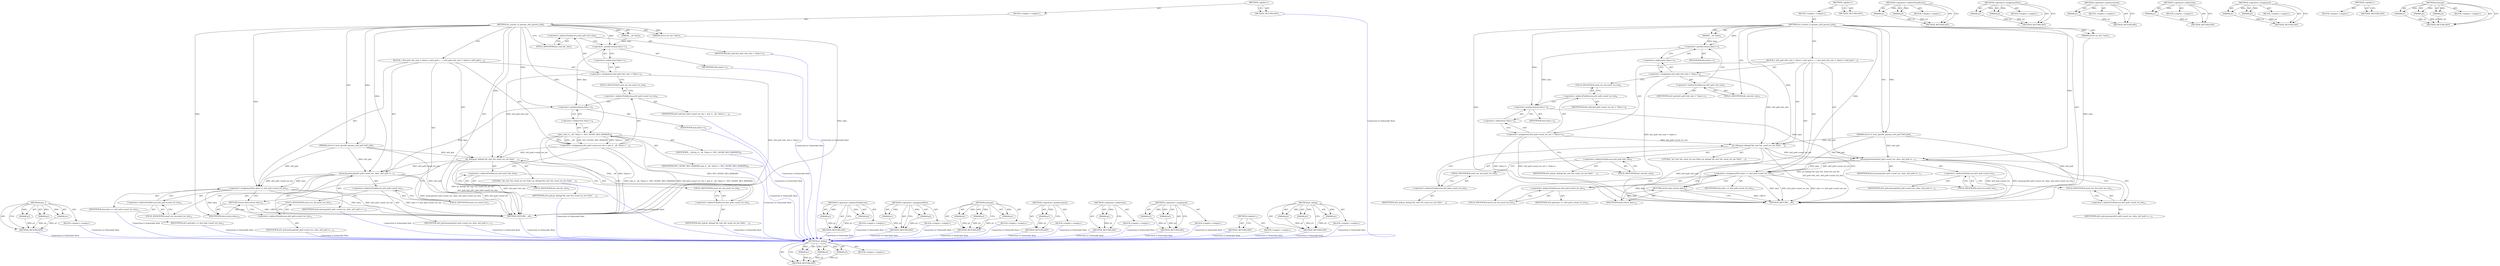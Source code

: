 digraph "pr_debug" {
vulnerable_93 [label=<(METHOD,pr_debug)>];
vulnerable_94 [label=<(PARAM,p1)>];
vulnerable_95 [label=<(PARAM,p2)>];
vulnerable_96 [label=<(PARAM,p3)>];
vulnerable_97 [label=<(BLOCK,&lt;empty&gt;,&lt;empty&gt;)>];
vulnerable_98 [label=<(METHOD_RETURN,ANY)>];
vulnerable_6 [label=<(METHOD,&lt;global&gt;)<SUB>1</SUB>>];
vulnerable_7 [label=<(BLOCK,&lt;empty&gt;,&lt;empty&gt;)<SUB>1</SUB>>];
vulnerable_8 [label=<(METHOD,nci_extract_rf_params_nfcf_passive_poll)<SUB>1</SUB>>];
vulnerable_9 [label=<(PARAM,struct nci_dev *ndev)<SUB>1</SUB>>];
vulnerable_10 [label=<(PARAM,struct rf_tech_specific_params_nfcf_poll *nfcf_poll)<SUB>2</SUB>>];
vulnerable_11 [label=<(PARAM,__u8 *data)<SUB>3</SUB>>];
vulnerable_12 [label=<(BLOCK,{
 	nfcf_poll-&gt;bit_rate = *data++;
	nfcf_poll-&gt;...,{
 	nfcf_poll-&gt;bit_rate = *data++;
	nfcf_poll-&gt;...)<SUB>4</SUB>>];
vulnerable_13 [label=<(&lt;operator&gt;.assignment,nfcf_poll-&gt;bit_rate = *data++)<SUB>5</SUB>>];
vulnerable_14 [label=<(&lt;operator&gt;.indirectFieldAccess,nfcf_poll-&gt;bit_rate)<SUB>5</SUB>>];
vulnerable_15 [label=<(IDENTIFIER,nfcf_poll,nfcf_poll-&gt;bit_rate = *data++)<SUB>5</SUB>>];
vulnerable_16 [label=<(FIELD_IDENTIFIER,bit_rate,bit_rate)<SUB>5</SUB>>];
vulnerable_17 [label=<(&lt;operator&gt;.indirection,*data++)<SUB>5</SUB>>];
vulnerable_18 [label=<(&lt;operator&gt;.postIncrement,data++)<SUB>5</SUB>>];
vulnerable_19 [label=<(IDENTIFIER,data,data++)<SUB>5</SUB>>];
vulnerable_20 [label=<(&lt;operator&gt;.assignment,nfcf_poll-&gt;sensf_res_len = *data++)<SUB>6</SUB>>];
vulnerable_21 [label=<(&lt;operator&gt;.indirectFieldAccess,nfcf_poll-&gt;sensf_res_len)<SUB>6</SUB>>];
vulnerable_22 [label=<(IDENTIFIER,nfcf_poll,nfcf_poll-&gt;sensf_res_len = *data++)<SUB>6</SUB>>];
vulnerable_23 [label=<(FIELD_IDENTIFIER,sensf_res_len,sensf_res_len)<SUB>6</SUB>>];
vulnerable_24 [label=<(&lt;operator&gt;.indirection,*data++)<SUB>6</SUB>>];
vulnerable_25 [label=<(&lt;operator&gt;.postIncrement,data++)<SUB>6</SUB>>];
vulnerable_26 [label=<(IDENTIFIER,data,data++)<SUB>6</SUB>>];
vulnerable_27 [label=<(pr_debug,pr_debug(&quot;bit_rate %d, sensf_res_len %d\n&quot;,
 		...)<SUB>8</SUB>>];
vulnerable_28 [label=<(LITERAL,&quot;bit_rate %d, sensf_res_len %d\n&quot;,pr_debug(&quot;bit_rate %d, sensf_res_len %d\n&quot;,
 		...)<SUB>8</SUB>>];
vulnerable_29 [label=<(&lt;operator&gt;.indirectFieldAccess,nfcf_poll-&gt;bit_rate)<SUB>9</SUB>>];
vulnerable_30 [label=<(IDENTIFIER,nfcf_poll,pr_debug(&quot;bit_rate %d, sensf_res_len %d\n&quot;,
 		...)<SUB>9</SUB>>];
vulnerable_31 [label=<(FIELD_IDENTIFIER,bit_rate,bit_rate)<SUB>9</SUB>>];
vulnerable_32 [label=<(&lt;operator&gt;.indirectFieldAccess,nfcf_poll-&gt;sensf_res_len)<SUB>9</SUB>>];
vulnerable_33 [label=<(IDENTIFIER,nfcf_poll,pr_debug(&quot;bit_rate %d, sensf_res_len %d\n&quot;,
 		...)<SUB>9</SUB>>];
vulnerable_34 [label=<(FIELD_IDENTIFIER,sensf_res_len,sensf_res_len)<SUB>9</SUB>>];
vulnerable_35 [label=<(memcpy,memcpy(nfcf_poll-&gt;sensf_res, data, nfcf_poll-&gt;s...)<SUB>11</SUB>>];
vulnerable_36 [label=<(&lt;operator&gt;.indirectFieldAccess,nfcf_poll-&gt;sensf_res)<SUB>11</SUB>>];
vulnerable_37 [label=<(IDENTIFIER,nfcf_poll,memcpy(nfcf_poll-&gt;sensf_res, data, nfcf_poll-&gt;s...)<SUB>11</SUB>>];
vulnerable_38 [label=<(FIELD_IDENTIFIER,sensf_res,sensf_res)<SUB>11</SUB>>];
vulnerable_39 [label=<(IDENTIFIER,data,memcpy(nfcf_poll-&gt;sensf_res, data, nfcf_poll-&gt;s...)<SUB>11</SUB>>];
vulnerable_40 [label=<(&lt;operator&gt;.indirectFieldAccess,nfcf_poll-&gt;sensf_res_len)<SUB>11</SUB>>];
vulnerable_41 [label=<(IDENTIFIER,nfcf_poll,memcpy(nfcf_poll-&gt;sensf_res, data, nfcf_poll-&gt;s...)<SUB>11</SUB>>];
vulnerable_42 [label=<(FIELD_IDENTIFIER,sensf_res_len,sensf_res_len)<SUB>11</SUB>>];
vulnerable_43 [label=<(&lt;operator&gt;.assignmentPlus,data += nfcf_poll-&gt;sensf_res_len)<SUB>12</SUB>>];
vulnerable_44 [label=<(IDENTIFIER,data,data += nfcf_poll-&gt;sensf_res_len)<SUB>12</SUB>>];
vulnerable_45 [label=<(&lt;operator&gt;.indirectFieldAccess,nfcf_poll-&gt;sensf_res_len)<SUB>12</SUB>>];
vulnerable_46 [label=<(IDENTIFIER,nfcf_poll,data += nfcf_poll-&gt;sensf_res_len)<SUB>12</SUB>>];
vulnerable_47 [label=<(FIELD_IDENTIFIER,sensf_res_len,sensf_res_len)<SUB>12</SUB>>];
vulnerable_48 [label=<(RETURN,return data;,return data;)<SUB>14</SUB>>];
vulnerable_49 [label=<(IDENTIFIER,data,return data;)<SUB>14</SUB>>];
vulnerable_50 [label=<(METHOD_RETURN,__u8)<SUB>1</SUB>>];
vulnerable_52 [label=<(METHOD_RETURN,ANY)<SUB>1</SUB>>];
vulnerable_80 [label=<(METHOD,&lt;operator&gt;.indirectFieldAccess)>];
vulnerable_81 [label=<(PARAM,p1)>];
vulnerable_82 [label=<(PARAM,p2)>];
vulnerable_83 [label=<(BLOCK,&lt;empty&gt;,&lt;empty&gt;)>];
vulnerable_84 [label=<(METHOD_RETURN,ANY)>];
vulnerable_105 [label=<(METHOD,&lt;operator&gt;.assignmentPlus)>];
vulnerable_106 [label=<(PARAM,p1)>];
vulnerable_107 [label=<(PARAM,p2)>];
vulnerable_108 [label=<(BLOCK,&lt;empty&gt;,&lt;empty&gt;)>];
vulnerable_109 [label=<(METHOD_RETURN,ANY)>];
vulnerable_89 [label=<(METHOD,&lt;operator&gt;.postIncrement)>];
vulnerable_90 [label=<(PARAM,p1)>];
vulnerable_91 [label=<(BLOCK,&lt;empty&gt;,&lt;empty&gt;)>];
vulnerable_92 [label=<(METHOD_RETURN,ANY)>];
vulnerable_85 [label=<(METHOD,&lt;operator&gt;.indirection)>];
vulnerable_86 [label=<(PARAM,p1)>];
vulnerable_87 [label=<(BLOCK,&lt;empty&gt;,&lt;empty&gt;)>];
vulnerable_88 [label=<(METHOD_RETURN,ANY)>];
vulnerable_75 [label=<(METHOD,&lt;operator&gt;.assignment)>];
vulnerable_76 [label=<(PARAM,p1)>];
vulnerable_77 [label=<(PARAM,p2)>];
vulnerable_78 [label=<(BLOCK,&lt;empty&gt;,&lt;empty&gt;)>];
vulnerable_79 [label=<(METHOD_RETURN,ANY)>];
vulnerable_69 [label=<(METHOD,&lt;global&gt;)<SUB>1</SUB>>];
vulnerable_70 [label=<(BLOCK,&lt;empty&gt;,&lt;empty&gt;)>];
vulnerable_71 [label=<(METHOD_RETURN,ANY)>];
vulnerable_99 [label=<(METHOD,memcpy)>];
vulnerable_100 [label=<(PARAM,p1)>];
vulnerable_101 [label=<(PARAM,p2)>];
vulnerable_102 [label=<(PARAM,p3)>];
vulnerable_103 [label=<(BLOCK,&lt;empty&gt;,&lt;empty&gt;)>];
vulnerable_104 [label=<(METHOD_RETURN,ANY)>];
fixed_96 [label=<(METHOD,min_t)>];
fixed_97 [label=<(PARAM,p1)>];
fixed_98 [label=<(PARAM,p2)>];
fixed_99 [label=<(PARAM,p3)>];
fixed_100 [label=<(BLOCK,&lt;empty&gt;,&lt;empty&gt;)>];
fixed_101 [label=<(METHOD_RETURN,ANY)>];
fixed_6 [label=<(METHOD,&lt;global&gt;)<SUB>1</SUB>>];
fixed_7 [label=<(BLOCK,&lt;empty&gt;,&lt;empty&gt;)<SUB>1</SUB>>];
fixed_8 [label=<(METHOD,nci_extract_rf_params_nfcf_passive_poll)<SUB>1</SUB>>];
fixed_9 [label=<(PARAM,struct nci_dev *ndev)<SUB>1</SUB>>];
fixed_10 [label=<(PARAM,struct rf_tech_specific_params_nfcf_poll *nfcf_poll)<SUB>2</SUB>>];
fixed_11 [label=<(PARAM,__u8 *data)<SUB>3</SUB>>];
fixed_12 [label=<(BLOCK,{
 	nfcf_poll-&gt;bit_rate = *data++;
	nfcf_poll-&gt;...,{
 	nfcf_poll-&gt;bit_rate = *data++;
	nfcf_poll-&gt;...)<SUB>4</SUB>>];
fixed_13 [label=<(&lt;operator&gt;.assignment,nfcf_poll-&gt;bit_rate = *data++)<SUB>5</SUB>>];
fixed_14 [label=<(&lt;operator&gt;.indirectFieldAccess,nfcf_poll-&gt;bit_rate)<SUB>5</SUB>>];
fixed_15 [label=<(IDENTIFIER,nfcf_poll,nfcf_poll-&gt;bit_rate = *data++)<SUB>5</SUB>>];
fixed_16 [label=<(FIELD_IDENTIFIER,bit_rate,bit_rate)<SUB>5</SUB>>];
fixed_17 [label=<(&lt;operator&gt;.indirection,*data++)<SUB>5</SUB>>];
fixed_18 [label=<(&lt;operator&gt;.postIncrement,data++)<SUB>5</SUB>>];
fixed_19 [label=<(IDENTIFIER,data,data++)<SUB>5</SUB>>];
fixed_20 [label=<(&lt;operator&gt;.assignment,nfcf_poll-&gt;sensf_res_len = min_t(__u8, *data++,...)<SUB>6</SUB>>];
fixed_21 [label=<(&lt;operator&gt;.indirectFieldAccess,nfcf_poll-&gt;sensf_res_len)<SUB>6</SUB>>];
fixed_22 [label=<(IDENTIFIER,nfcf_poll,nfcf_poll-&gt;sensf_res_len = min_t(__u8, *data++,...)<SUB>6</SUB>>];
fixed_23 [label=<(FIELD_IDENTIFIER,sensf_res_len,sensf_res_len)<SUB>6</SUB>>];
fixed_24 [label=<(min_t,min_t(__u8, *data++, NFC_SENSF_RES_MAXSIZE))<SUB>6</SUB>>];
fixed_25 [label=<(IDENTIFIER,__u8,min_t(__u8, *data++, NFC_SENSF_RES_MAXSIZE))<SUB>6</SUB>>];
fixed_26 [label=<(&lt;operator&gt;.indirection,*data++)<SUB>6</SUB>>];
fixed_27 [label=<(&lt;operator&gt;.postIncrement,data++)<SUB>6</SUB>>];
fixed_28 [label=<(IDENTIFIER,data,data++)<SUB>6</SUB>>];
fixed_29 [label=<(IDENTIFIER,NFC_SENSF_RES_MAXSIZE,min_t(__u8, *data++, NFC_SENSF_RES_MAXSIZE))<SUB>6</SUB>>];
fixed_30 [label=<(pr_debug,pr_debug(&quot;bit_rate %d, sensf_res_len %d\n&quot;,
 		...)<SUB>8</SUB>>];
fixed_31 [label=<(LITERAL,&quot;bit_rate %d, sensf_res_len %d\n&quot;,pr_debug(&quot;bit_rate %d, sensf_res_len %d\n&quot;,
 		...)<SUB>8</SUB>>];
fixed_32 [label=<(&lt;operator&gt;.indirectFieldAccess,nfcf_poll-&gt;bit_rate)<SUB>9</SUB>>];
fixed_33 [label=<(IDENTIFIER,nfcf_poll,pr_debug(&quot;bit_rate %d, sensf_res_len %d\n&quot;,
 		...)<SUB>9</SUB>>];
fixed_34 [label=<(FIELD_IDENTIFIER,bit_rate,bit_rate)<SUB>9</SUB>>];
fixed_35 [label=<(&lt;operator&gt;.indirectFieldAccess,nfcf_poll-&gt;sensf_res_len)<SUB>9</SUB>>];
fixed_36 [label=<(IDENTIFIER,nfcf_poll,pr_debug(&quot;bit_rate %d, sensf_res_len %d\n&quot;,
 		...)<SUB>9</SUB>>];
fixed_37 [label=<(FIELD_IDENTIFIER,sensf_res_len,sensf_res_len)<SUB>9</SUB>>];
fixed_38 [label=<(memcpy,memcpy(nfcf_poll-&gt;sensf_res, data, nfcf_poll-&gt;s...)<SUB>11</SUB>>];
fixed_39 [label=<(&lt;operator&gt;.indirectFieldAccess,nfcf_poll-&gt;sensf_res)<SUB>11</SUB>>];
fixed_40 [label=<(IDENTIFIER,nfcf_poll,memcpy(nfcf_poll-&gt;sensf_res, data, nfcf_poll-&gt;s...)<SUB>11</SUB>>];
fixed_41 [label=<(FIELD_IDENTIFIER,sensf_res,sensf_res)<SUB>11</SUB>>];
fixed_42 [label=<(IDENTIFIER,data,memcpy(nfcf_poll-&gt;sensf_res, data, nfcf_poll-&gt;s...)<SUB>11</SUB>>];
fixed_43 [label=<(&lt;operator&gt;.indirectFieldAccess,nfcf_poll-&gt;sensf_res_len)<SUB>11</SUB>>];
fixed_44 [label=<(IDENTIFIER,nfcf_poll,memcpy(nfcf_poll-&gt;sensf_res, data, nfcf_poll-&gt;s...)<SUB>11</SUB>>];
fixed_45 [label=<(FIELD_IDENTIFIER,sensf_res_len,sensf_res_len)<SUB>11</SUB>>];
fixed_46 [label=<(&lt;operator&gt;.assignmentPlus,data += nfcf_poll-&gt;sensf_res_len)<SUB>12</SUB>>];
fixed_47 [label=<(IDENTIFIER,data,data += nfcf_poll-&gt;sensf_res_len)<SUB>12</SUB>>];
fixed_48 [label=<(&lt;operator&gt;.indirectFieldAccess,nfcf_poll-&gt;sensf_res_len)<SUB>12</SUB>>];
fixed_49 [label=<(IDENTIFIER,nfcf_poll,data += nfcf_poll-&gt;sensf_res_len)<SUB>12</SUB>>];
fixed_50 [label=<(FIELD_IDENTIFIER,sensf_res_len,sensf_res_len)<SUB>12</SUB>>];
fixed_51 [label=<(RETURN,return data;,return data;)<SUB>14</SUB>>];
fixed_52 [label=<(IDENTIFIER,data,return data;)<SUB>14</SUB>>];
fixed_53 [label=<(METHOD_RETURN,__u8)<SUB>1</SUB>>];
fixed_55 [label=<(METHOD_RETURN,ANY)<SUB>1</SUB>>];
fixed_83 [label=<(METHOD,&lt;operator&gt;.indirectFieldAccess)>];
fixed_84 [label=<(PARAM,p1)>];
fixed_85 [label=<(PARAM,p2)>];
fixed_86 [label=<(BLOCK,&lt;empty&gt;,&lt;empty&gt;)>];
fixed_87 [label=<(METHOD_RETURN,ANY)>];
fixed_114 [label=<(METHOD,&lt;operator&gt;.assignmentPlus)>];
fixed_115 [label=<(PARAM,p1)>];
fixed_116 [label=<(PARAM,p2)>];
fixed_117 [label=<(BLOCK,&lt;empty&gt;,&lt;empty&gt;)>];
fixed_118 [label=<(METHOD_RETURN,ANY)>];
fixed_108 [label=<(METHOD,memcpy)>];
fixed_109 [label=<(PARAM,p1)>];
fixed_110 [label=<(PARAM,p2)>];
fixed_111 [label=<(PARAM,p3)>];
fixed_112 [label=<(BLOCK,&lt;empty&gt;,&lt;empty&gt;)>];
fixed_113 [label=<(METHOD_RETURN,ANY)>];
fixed_92 [label=<(METHOD,&lt;operator&gt;.postIncrement)>];
fixed_93 [label=<(PARAM,p1)>];
fixed_94 [label=<(BLOCK,&lt;empty&gt;,&lt;empty&gt;)>];
fixed_95 [label=<(METHOD_RETURN,ANY)>];
fixed_88 [label=<(METHOD,&lt;operator&gt;.indirection)>];
fixed_89 [label=<(PARAM,p1)>];
fixed_90 [label=<(BLOCK,&lt;empty&gt;,&lt;empty&gt;)>];
fixed_91 [label=<(METHOD_RETURN,ANY)>];
fixed_78 [label=<(METHOD,&lt;operator&gt;.assignment)>];
fixed_79 [label=<(PARAM,p1)>];
fixed_80 [label=<(PARAM,p2)>];
fixed_81 [label=<(BLOCK,&lt;empty&gt;,&lt;empty&gt;)>];
fixed_82 [label=<(METHOD_RETURN,ANY)>];
fixed_72 [label=<(METHOD,&lt;global&gt;)<SUB>1</SUB>>];
fixed_73 [label=<(BLOCK,&lt;empty&gt;,&lt;empty&gt;)>];
fixed_74 [label=<(METHOD_RETURN,ANY)>];
fixed_102 [label=<(METHOD,pr_debug)>];
fixed_103 [label=<(PARAM,p1)>];
fixed_104 [label=<(PARAM,p2)>];
fixed_105 [label=<(PARAM,p3)>];
fixed_106 [label=<(BLOCK,&lt;empty&gt;,&lt;empty&gt;)>];
fixed_107 [label=<(METHOD_RETURN,ANY)>];
vulnerable_93 -> vulnerable_94  [key=0, label="AST: "];
vulnerable_93 -> vulnerable_94  [key=1, label="DDG: "];
vulnerable_93 -> vulnerable_97  [key=0, label="AST: "];
vulnerable_93 -> vulnerable_95  [key=0, label="AST: "];
vulnerable_93 -> vulnerable_95  [key=1, label="DDG: "];
vulnerable_93 -> vulnerable_98  [key=0, label="AST: "];
vulnerable_93 -> vulnerable_98  [key=1, label="CFG: "];
vulnerable_93 -> vulnerable_96  [key=0, label="AST: "];
vulnerable_93 -> vulnerable_96  [key=1, label="DDG: "];
vulnerable_94 -> vulnerable_98  [key=0, label="DDG: p1"];
vulnerable_95 -> vulnerable_98  [key=0, label="DDG: p2"];
vulnerable_96 -> vulnerable_98  [key=0, label="DDG: p3"];
vulnerable_6 -> vulnerable_7  [key=0, label="AST: "];
vulnerable_6 -> vulnerable_52  [key=0, label="AST: "];
vulnerable_6 -> vulnerable_52  [key=1, label="CFG: "];
vulnerable_7 -> vulnerable_8  [key=0, label="AST: "];
vulnerable_8 -> vulnerable_9  [key=0, label="AST: "];
vulnerable_8 -> vulnerable_9  [key=1, label="DDG: "];
vulnerable_8 -> vulnerable_10  [key=0, label="AST: "];
vulnerable_8 -> vulnerable_10  [key=1, label="DDG: "];
vulnerable_8 -> vulnerable_11  [key=0, label="AST: "];
vulnerable_8 -> vulnerable_11  [key=1, label="DDG: "];
vulnerable_8 -> vulnerable_12  [key=0, label="AST: "];
vulnerable_8 -> vulnerable_50  [key=0, label="AST: "];
vulnerable_8 -> vulnerable_16  [key=0, label="CFG: "];
vulnerable_8 -> vulnerable_27  [key=0, label="DDG: "];
vulnerable_8 -> vulnerable_35  [key=0, label="DDG: "];
vulnerable_8 -> vulnerable_43  [key=0, label="DDG: "];
vulnerable_8 -> vulnerable_49  [key=0, label="DDG: "];
vulnerable_8 -> vulnerable_18  [key=0, label="DDG: "];
vulnerable_8 -> vulnerable_25  [key=0, label="DDG: "];
vulnerable_9 -> vulnerable_50  [key=0, label="DDG: ndev"];
vulnerable_10 -> vulnerable_50  [key=0, label="DDG: nfcf_poll"];
vulnerable_10 -> vulnerable_43  [key=0, label="DDG: nfcf_poll"];
vulnerable_10 -> vulnerable_27  [key=0, label="DDG: nfcf_poll"];
vulnerable_10 -> vulnerable_35  [key=0, label="DDG: nfcf_poll"];
vulnerable_11 -> vulnerable_18  [key=0, label="DDG: data"];
vulnerable_12 -> vulnerable_13  [key=0, label="AST: "];
vulnerable_12 -> vulnerable_20  [key=0, label="AST: "];
vulnerable_12 -> vulnerable_27  [key=0, label="AST: "];
vulnerable_12 -> vulnerable_35  [key=0, label="AST: "];
vulnerable_12 -> vulnerable_43  [key=0, label="AST: "];
vulnerable_12 -> vulnerable_48  [key=0, label="AST: "];
vulnerable_13 -> vulnerable_14  [key=0, label="AST: "];
vulnerable_13 -> vulnerable_17  [key=0, label="AST: "];
vulnerable_13 -> vulnerable_23  [key=0, label="CFG: "];
vulnerable_13 -> vulnerable_50  [key=0, label="DDG: nfcf_poll-&gt;bit_rate = *data++"];
vulnerable_13 -> vulnerable_27  [key=0, label="DDG: nfcf_poll-&gt;bit_rate"];
vulnerable_14 -> vulnerable_15  [key=0, label="AST: "];
vulnerable_14 -> vulnerable_16  [key=0, label="AST: "];
vulnerable_14 -> vulnerable_18  [key=0, label="CFG: "];
vulnerable_16 -> vulnerable_14  [key=0, label="CFG: "];
vulnerable_17 -> vulnerable_18  [key=0, label="AST: "];
vulnerable_17 -> vulnerable_13  [key=0, label="CFG: "];
vulnerable_18 -> vulnerable_19  [key=0, label="AST: "];
vulnerable_18 -> vulnerable_17  [key=0, label="CFG: "];
vulnerable_18 -> vulnerable_25  [key=0, label="DDG: data"];
vulnerable_20 -> vulnerable_21  [key=0, label="AST: "];
vulnerable_20 -> vulnerable_24  [key=0, label="AST: "];
vulnerable_20 -> vulnerable_31  [key=0, label="CFG: "];
vulnerable_20 -> vulnerable_50  [key=0, label="DDG: *data++"];
vulnerable_20 -> vulnerable_50  [key=1, label="DDG: nfcf_poll-&gt;sensf_res_len = *data++"];
vulnerable_20 -> vulnerable_27  [key=0, label="DDG: nfcf_poll-&gt;sensf_res_len"];
vulnerable_21 -> vulnerable_22  [key=0, label="AST: "];
vulnerable_21 -> vulnerable_23  [key=0, label="AST: "];
vulnerable_21 -> vulnerable_25  [key=0, label="CFG: "];
vulnerable_23 -> vulnerable_21  [key=0, label="CFG: "];
vulnerable_24 -> vulnerable_25  [key=0, label="AST: "];
vulnerable_24 -> vulnerable_20  [key=0, label="CFG: "];
vulnerable_25 -> vulnerable_26  [key=0, label="AST: "];
vulnerable_25 -> vulnerable_24  [key=0, label="CFG: "];
vulnerable_25 -> vulnerable_35  [key=0, label="DDG: data"];
vulnerable_27 -> vulnerable_28  [key=0, label="AST: "];
vulnerable_27 -> vulnerable_29  [key=0, label="AST: "];
vulnerable_27 -> vulnerable_32  [key=0, label="AST: "];
vulnerable_27 -> vulnerable_38  [key=0, label="CFG: "];
vulnerable_27 -> vulnerable_50  [key=0, label="DDG: nfcf_poll-&gt;bit_rate"];
vulnerable_27 -> vulnerable_50  [key=1, label="DDG: pr_debug(&quot;bit_rate %d, sensf_res_len %d\n&quot;,
 		 nfcf_poll-&gt;bit_rate, nfcf_poll-&gt;sensf_res_len)"];
vulnerable_27 -> vulnerable_35  [key=0, label="DDG: nfcf_poll-&gt;sensf_res_len"];
vulnerable_29 -> vulnerable_30  [key=0, label="AST: "];
vulnerable_29 -> vulnerable_31  [key=0, label="AST: "];
vulnerable_29 -> vulnerable_34  [key=0, label="CFG: "];
vulnerable_31 -> vulnerable_29  [key=0, label="CFG: "];
vulnerable_32 -> vulnerable_33  [key=0, label="AST: "];
vulnerable_32 -> vulnerable_34  [key=0, label="AST: "];
vulnerable_32 -> vulnerable_27  [key=0, label="CFG: "];
vulnerable_34 -> vulnerable_32  [key=0, label="CFG: "];
vulnerable_35 -> vulnerable_36  [key=0, label="AST: "];
vulnerable_35 -> vulnerable_39  [key=0, label="AST: "];
vulnerable_35 -> vulnerable_40  [key=0, label="AST: "];
vulnerable_35 -> vulnerable_47  [key=0, label="CFG: "];
vulnerable_35 -> vulnerable_50  [key=0, label="DDG: nfcf_poll-&gt;sensf_res"];
vulnerable_35 -> vulnerable_50  [key=1, label="DDG: memcpy(nfcf_poll-&gt;sensf_res, data, nfcf_poll-&gt;sensf_res_len)"];
vulnerable_35 -> vulnerable_43  [key=0, label="DDG: nfcf_poll-&gt;sensf_res_len"];
vulnerable_35 -> vulnerable_43  [key=1, label="DDG: data"];
vulnerable_36 -> vulnerable_37  [key=0, label="AST: "];
vulnerable_36 -> vulnerable_38  [key=0, label="AST: "];
vulnerable_36 -> vulnerable_42  [key=0, label="CFG: "];
vulnerable_38 -> vulnerable_36  [key=0, label="CFG: "];
vulnerable_40 -> vulnerable_41  [key=0, label="AST: "];
vulnerable_40 -> vulnerable_42  [key=0, label="AST: "];
vulnerable_40 -> vulnerable_35  [key=0, label="CFG: "];
vulnerable_42 -> vulnerable_40  [key=0, label="CFG: "];
vulnerable_43 -> vulnerable_44  [key=0, label="AST: "];
vulnerable_43 -> vulnerable_45  [key=0, label="AST: "];
vulnerable_43 -> vulnerable_48  [key=0, label="CFG: "];
vulnerable_43 -> vulnerable_50  [key=0, label="DDG: data"];
vulnerable_43 -> vulnerable_50  [key=1, label="DDG: nfcf_poll-&gt;sensf_res_len"];
vulnerable_43 -> vulnerable_50  [key=2, label="DDG: data += nfcf_poll-&gt;sensf_res_len"];
vulnerable_43 -> vulnerable_49  [key=0, label="DDG: data"];
vulnerable_45 -> vulnerable_46  [key=0, label="AST: "];
vulnerable_45 -> vulnerable_47  [key=0, label="AST: "];
vulnerable_45 -> vulnerable_43  [key=0, label="CFG: "];
vulnerable_47 -> vulnerable_45  [key=0, label="CFG: "];
vulnerable_48 -> vulnerable_49  [key=0, label="AST: "];
vulnerable_48 -> vulnerable_50  [key=0, label="CFG: "];
vulnerable_48 -> vulnerable_50  [key=1, label="DDG: &lt;RET&gt;"];
vulnerable_49 -> vulnerable_48  [key=0, label="DDG: data"];
vulnerable_80 -> vulnerable_81  [key=0, label="AST: "];
vulnerable_80 -> vulnerable_81  [key=1, label="DDG: "];
vulnerable_80 -> vulnerable_83  [key=0, label="AST: "];
vulnerable_80 -> vulnerable_82  [key=0, label="AST: "];
vulnerable_80 -> vulnerable_82  [key=1, label="DDG: "];
vulnerable_80 -> vulnerable_84  [key=0, label="AST: "];
vulnerable_80 -> vulnerable_84  [key=1, label="CFG: "];
vulnerable_81 -> vulnerable_84  [key=0, label="DDG: p1"];
vulnerable_82 -> vulnerable_84  [key=0, label="DDG: p2"];
vulnerable_105 -> vulnerable_106  [key=0, label="AST: "];
vulnerable_105 -> vulnerable_106  [key=1, label="DDG: "];
vulnerable_105 -> vulnerable_108  [key=0, label="AST: "];
vulnerable_105 -> vulnerable_107  [key=0, label="AST: "];
vulnerable_105 -> vulnerable_107  [key=1, label="DDG: "];
vulnerable_105 -> vulnerable_109  [key=0, label="AST: "];
vulnerable_105 -> vulnerable_109  [key=1, label="CFG: "];
vulnerable_106 -> vulnerable_109  [key=0, label="DDG: p1"];
vulnerable_107 -> vulnerable_109  [key=0, label="DDG: p2"];
vulnerable_89 -> vulnerable_90  [key=0, label="AST: "];
vulnerable_89 -> vulnerable_90  [key=1, label="DDG: "];
vulnerable_89 -> vulnerable_91  [key=0, label="AST: "];
vulnerable_89 -> vulnerable_92  [key=0, label="AST: "];
vulnerable_89 -> vulnerable_92  [key=1, label="CFG: "];
vulnerable_90 -> vulnerable_92  [key=0, label="DDG: p1"];
vulnerable_85 -> vulnerable_86  [key=0, label="AST: "];
vulnerable_85 -> vulnerable_86  [key=1, label="DDG: "];
vulnerable_85 -> vulnerable_87  [key=0, label="AST: "];
vulnerable_85 -> vulnerable_88  [key=0, label="AST: "];
vulnerable_85 -> vulnerable_88  [key=1, label="CFG: "];
vulnerable_86 -> vulnerable_88  [key=0, label="DDG: p1"];
vulnerable_75 -> vulnerable_76  [key=0, label="AST: "];
vulnerable_75 -> vulnerable_76  [key=1, label="DDG: "];
vulnerable_75 -> vulnerable_78  [key=0, label="AST: "];
vulnerable_75 -> vulnerable_77  [key=0, label="AST: "];
vulnerable_75 -> vulnerable_77  [key=1, label="DDG: "];
vulnerable_75 -> vulnerable_79  [key=0, label="AST: "];
vulnerable_75 -> vulnerable_79  [key=1, label="CFG: "];
vulnerable_76 -> vulnerable_79  [key=0, label="DDG: p1"];
vulnerable_77 -> vulnerable_79  [key=0, label="DDG: p2"];
vulnerable_69 -> vulnerable_70  [key=0, label="AST: "];
vulnerable_69 -> vulnerable_71  [key=0, label="AST: "];
vulnerable_69 -> vulnerable_71  [key=1, label="CFG: "];
vulnerable_99 -> vulnerable_100  [key=0, label="AST: "];
vulnerable_99 -> vulnerable_100  [key=1, label="DDG: "];
vulnerable_99 -> vulnerable_103  [key=0, label="AST: "];
vulnerable_99 -> vulnerable_101  [key=0, label="AST: "];
vulnerable_99 -> vulnerable_101  [key=1, label="DDG: "];
vulnerable_99 -> vulnerable_104  [key=0, label="AST: "];
vulnerable_99 -> vulnerable_104  [key=1, label="CFG: "];
vulnerable_99 -> vulnerable_102  [key=0, label="AST: "];
vulnerable_99 -> vulnerable_102  [key=1, label="DDG: "];
vulnerable_100 -> vulnerable_104  [key=0, label="DDG: p1"];
vulnerable_101 -> vulnerable_104  [key=0, label="DDG: p2"];
vulnerable_102 -> vulnerable_104  [key=0, label="DDG: p3"];
fixed_96 -> fixed_97  [key=0, label="AST: "];
fixed_96 -> fixed_97  [key=1, label="DDG: "];
fixed_96 -> fixed_100  [key=0, label="AST: "];
fixed_96 -> fixed_98  [key=0, label="AST: "];
fixed_96 -> fixed_98  [key=1, label="DDG: "];
fixed_96 -> fixed_101  [key=0, label="AST: "];
fixed_96 -> fixed_101  [key=1, label="CFG: "];
fixed_96 -> fixed_99  [key=0, label="AST: "];
fixed_96 -> fixed_99  [key=1, label="DDG: "];
fixed_97 -> fixed_101  [key=0, label="DDG: p1"];
fixed_98 -> fixed_101  [key=0, label="DDG: p2"];
fixed_99 -> fixed_101  [key=0, label="DDG: p3"];
fixed_100 -> vulnerable_93  [color=blue, key=0, label="Connection to Vulnerable Root", penwidth="2.0", style=dashed];
fixed_101 -> vulnerable_93  [color=blue, key=0, label="Connection to Vulnerable Root", penwidth="2.0", style=dashed];
fixed_6 -> fixed_7  [key=0, label="AST: "];
fixed_6 -> fixed_55  [key=0, label="AST: "];
fixed_6 -> fixed_55  [key=1, label="CFG: "];
fixed_7 -> fixed_8  [key=0, label="AST: "];
fixed_8 -> fixed_9  [key=0, label="AST: "];
fixed_8 -> fixed_9  [key=1, label="DDG: "];
fixed_8 -> fixed_10  [key=0, label="AST: "];
fixed_8 -> fixed_10  [key=1, label="DDG: "];
fixed_8 -> fixed_11  [key=0, label="AST: "];
fixed_8 -> fixed_11  [key=1, label="DDG: "];
fixed_8 -> fixed_12  [key=0, label="AST: "];
fixed_8 -> fixed_53  [key=0, label="AST: "];
fixed_8 -> fixed_16  [key=0, label="CFG: "];
fixed_8 -> fixed_30  [key=0, label="DDG: "];
fixed_8 -> fixed_38  [key=0, label="DDG: "];
fixed_8 -> fixed_46  [key=0, label="DDG: "];
fixed_8 -> fixed_52  [key=0, label="DDG: "];
fixed_8 -> fixed_24  [key=0, label="DDG: "];
fixed_8 -> fixed_18  [key=0, label="DDG: "];
fixed_8 -> fixed_27  [key=0, label="DDG: "];
fixed_9 -> fixed_53  [key=0, label="DDG: ndev"];
fixed_10 -> fixed_53  [key=0, label="DDG: nfcf_poll"];
fixed_10 -> fixed_46  [key=0, label="DDG: nfcf_poll"];
fixed_10 -> fixed_30  [key=0, label="DDG: nfcf_poll"];
fixed_10 -> fixed_38  [key=0, label="DDG: nfcf_poll"];
fixed_11 -> fixed_18  [key=0, label="DDG: data"];
fixed_12 -> fixed_13  [key=0, label="AST: "];
fixed_12 -> fixed_20  [key=0, label="AST: "];
fixed_12 -> fixed_30  [key=0, label="AST: "];
fixed_12 -> fixed_38  [key=0, label="AST: "];
fixed_12 -> fixed_46  [key=0, label="AST: "];
fixed_12 -> fixed_51  [key=0, label="AST: "];
fixed_13 -> fixed_14  [key=0, label="AST: "];
fixed_13 -> fixed_17  [key=0, label="AST: "];
fixed_13 -> fixed_23  [key=0, label="CFG: "];
fixed_13 -> fixed_53  [key=0, label="DDG: nfcf_poll-&gt;bit_rate = *data++"];
fixed_13 -> fixed_30  [key=0, label="DDG: nfcf_poll-&gt;bit_rate"];
fixed_14 -> fixed_15  [key=0, label="AST: "];
fixed_14 -> fixed_16  [key=0, label="AST: "];
fixed_14 -> fixed_18  [key=0, label="CFG: "];
fixed_15 -> vulnerable_93  [color=blue, key=0, label="Connection to Vulnerable Root", penwidth="2.0", style=dashed];
fixed_16 -> fixed_14  [key=0, label="CFG: "];
fixed_17 -> fixed_18  [key=0, label="AST: "];
fixed_17 -> fixed_13  [key=0, label="CFG: "];
fixed_18 -> fixed_19  [key=0, label="AST: "];
fixed_18 -> fixed_17  [key=0, label="CFG: "];
fixed_18 -> fixed_27  [key=0, label="DDG: data"];
fixed_19 -> vulnerable_93  [color=blue, key=0, label="Connection to Vulnerable Root", penwidth="2.0", style=dashed];
fixed_20 -> fixed_21  [key=0, label="AST: "];
fixed_20 -> fixed_24  [key=0, label="AST: "];
fixed_20 -> fixed_34  [key=0, label="CFG: "];
fixed_20 -> fixed_53  [key=0, label="DDG: min_t(__u8, *data++, NFC_SENSF_RES_MAXSIZE)"];
fixed_20 -> fixed_53  [key=1, label="DDG: nfcf_poll-&gt;sensf_res_len = min_t(__u8, *data++, NFC_SENSF_RES_MAXSIZE)"];
fixed_20 -> fixed_30  [key=0, label="DDG: nfcf_poll-&gt;sensf_res_len"];
fixed_21 -> fixed_22  [key=0, label="AST: "];
fixed_21 -> fixed_23  [key=0, label="AST: "];
fixed_21 -> fixed_27  [key=0, label="CFG: "];
fixed_22 -> vulnerable_93  [color=blue, key=0, label="Connection to Vulnerable Root", penwidth="2.0", style=dashed];
fixed_23 -> fixed_21  [key=0, label="CFG: "];
fixed_24 -> fixed_25  [key=0, label="AST: "];
fixed_24 -> fixed_26  [key=0, label="AST: "];
fixed_24 -> fixed_29  [key=0, label="AST: "];
fixed_24 -> fixed_20  [key=0, label="CFG: "];
fixed_24 -> fixed_20  [key=1, label="DDG: __u8"];
fixed_24 -> fixed_20  [key=2, label="DDG: *data++"];
fixed_24 -> fixed_20  [key=3, label="DDG: NFC_SENSF_RES_MAXSIZE"];
fixed_24 -> fixed_53  [key=0, label="DDG: __u8"];
fixed_24 -> fixed_53  [key=1, label="DDG: *data++"];
fixed_24 -> fixed_53  [key=2, label="DDG: NFC_SENSF_RES_MAXSIZE"];
fixed_25 -> vulnerable_93  [color=blue, key=0, label="Connection to Vulnerable Root", penwidth="2.0", style=dashed];
fixed_26 -> fixed_27  [key=0, label="AST: "];
fixed_26 -> fixed_24  [key=0, label="CFG: "];
fixed_27 -> fixed_28  [key=0, label="AST: "];
fixed_27 -> fixed_26  [key=0, label="CFG: "];
fixed_27 -> fixed_38  [key=0, label="DDG: data"];
fixed_28 -> vulnerable_93  [color=blue, key=0, label="Connection to Vulnerable Root", penwidth="2.0", style=dashed];
fixed_29 -> vulnerable_93  [color=blue, key=0, label="Connection to Vulnerable Root", penwidth="2.0", style=dashed];
fixed_30 -> fixed_31  [key=0, label="AST: "];
fixed_30 -> fixed_32  [key=0, label="AST: "];
fixed_30 -> fixed_35  [key=0, label="AST: "];
fixed_30 -> fixed_41  [key=0, label="CFG: "];
fixed_30 -> fixed_53  [key=0, label="DDG: nfcf_poll-&gt;bit_rate"];
fixed_30 -> fixed_53  [key=1, label="DDG: pr_debug(&quot;bit_rate %d, sensf_res_len %d\n&quot;,
 		 nfcf_poll-&gt;bit_rate, nfcf_poll-&gt;sensf_res_len)"];
fixed_30 -> fixed_38  [key=0, label="DDG: nfcf_poll-&gt;sensf_res_len"];
fixed_31 -> vulnerable_93  [color=blue, key=0, label="Connection to Vulnerable Root", penwidth="2.0", style=dashed];
fixed_32 -> fixed_33  [key=0, label="AST: "];
fixed_32 -> fixed_34  [key=0, label="AST: "];
fixed_32 -> fixed_37  [key=0, label="CFG: "];
fixed_33 -> vulnerable_93  [color=blue, key=0, label="Connection to Vulnerable Root", penwidth="2.0", style=dashed];
fixed_34 -> fixed_32  [key=0, label="CFG: "];
fixed_35 -> fixed_36  [key=0, label="AST: "];
fixed_35 -> fixed_37  [key=0, label="AST: "];
fixed_35 -> fixed_30  [key=0, label="CFG: "];
fixed_36 -> vulnerable_93  [color=blue, key=0, label="Connection to Vulnerable Root", penwidth="2.0", style=dashed];
fixed_37 -> fixed_35  [key=0, label="CFG: "];
fixed_38 -> fixed_39  [key=0, label="AST: "];
fixed_38 -> fixed_42  [key=0, label="AST: "];
fixed_38 -> fixed_43  [key=0, label="AST: "];
fixed_38 -> fixed_50  [key=0, label="CFG: "];
fixed_38 -> fixed_53  [key=0, label="DDG: nfcf_poll-&gt;sensf_res"];
fixed_38 -> fixed_53  [key=1, label="DDG: memcpy(nfcf_poll-&gt;sensf_res, data, nfcf_poll-&gt;sensf_res_len)"];
fixed_38 -> fixed_46  [key=0, label="DDG: nfcf_poll-&gt;sensf_res_len"];
fixed_38 -> fixed_46  [key=1, label="DDG: data"];
fixed_39 -> fixed_40  [key=0, label="AST: "];
fixed_39 -> fixed_41  [key=0, label="AST: "];
fixed_39 -> fixed_45  [key=0, label="CFG: "];
fixed_40 -> vulnerable_93  [color=blue, key=0, label="Connection to Vulnerable Root", penwidth="2.0", style=dashed];
fixed_41 -> fixed_39  [key=0, label="CFG: "];
fixed_42 -> vulnerable_93  [color=blue, key=0, label="Connection to Vulnerable Root", penwidth="2.0", style=dashed];
fixed_43 -> fixed_44  [key=0, label="AST: "];
fixed_43 -> fixed_45  [key=0, label="AST: "];
fixed_43 -> fixed_38  [key=0, label="CFG: "];
fixed_44 -> vulnerable_93  [color=blue, key=0, label="Connection to Vulnerable Root", penwidth="2.0", style=dashed];
fixed_45 -> fixed_43  [key=0, label="CFG: "];
fixed_46 -> fixed_47  [key=0, label="AST: "];
fixed_46 -> fixed_48  [key=0, label="AST: "];
fixed_46 -> fixed_51  [key=0, label="CFG: "];
fixed_46 -> fixed_53  [key=0, label="DDG: data"];
fixed_46 -> fixed_53  [key=1, label="DDG: nfcf_poll-&gt;sensf_res_len"];
fixed_46 -> fixed_53  [key=2, label="DDG: data += nfcf_poll-&gt;sensf_res_len"];
fixed_46 -> fixed_52  [key=0, label="DDG: data"];
fixed_47 -> vulnerable_93  [color=blue, key=0, label="Connection to Vulnerable Root", penwidth="2.0", style=dashed];
fixed_48 -> fixed_49  [key=0, label="AST: "];
fixed_48 -> fixed_50  [key=0, label="AST: "];
fixed_48 -> fixed_46  [key=0, label="CFG: "];
fixed_49 -> vulnerable_93  [color=blue, key=0, label="Connection to Vulnerable Root", penwidth="2.0", style=dashed];
fixed_50 -> fixed_48  [key=0, label="CFG: "];
fixed_51 -> fixed_52  [key=0, label="AST: "];
fixed_51 -> fixed_53  [key=0, label="CFG: "];
fixed_51 -> fixed_53  [key=1, label="DDG: &lt;RET&gt;"];
fixed_52 -> fixed_51  [key=0, label="DDG: data"];
fixed_53 -> vulnerable_93  [color=blue, key=0, label="Connection to Vulnerable Root", penwidth="2.0", style=dashed];
fixed_55 -> vulnerable_93  [color=blue, key=0, label="Connection to Vulnerable Root", penwidth="2.0", style=dashed];
fixed_83 -> fixed_84  [key=0, label="AST: "];
fixed_83 -> fixed_84  [key=1, label="DDG: "];
fixed_83 -> fixed_86  [key=0, label="AST: "];
fixed_83 -> fixed_85  [key=0, label="AST: "];
fixed_83 -> fixed_85  [key=1, label="DDG: "];
fixed_83 -> fixed_87  [key=0, label="AST: "];
fixed_83 -> fixed_87  [key=1, label="CFG: "];
fixed_84 -> fixed_87  [key=0, label="DDG: p1"];
fixed_85 -> fixed_87  [key=0, label="DDG: p2"];
fixed_86 -> vulnerable_93  [color=blue, key=0, label="Connection to Vulnerable Root", penwidth="2.0", style=dashed];
fixed_87 -> vulnerable_93  [color=blue, key=0, label="Connection to Vulnerable Root", penwidth="2.0", style=dashed];
fixed_114 -> fixed_115  [key=0, label="AST: "];
fixed_114 -> fixed_115  [key=1, label="DDG: "];
fixed_114 -> fixed_117  [key=0, label="AST: "];
fixed_114 -> fixed_116  [key=0, label="AST: "];
fixed_114 -> fixed_116  [key=1, label="DDG: "];
fixed_114 -> fixed_118  [key=0, label="AST: "];
fixed_114 -> fixed_118  [key=1, label="CFG: "];
fixed_115 -> fixed_118  [key=0, label="DDG: p1"];
fixed_116 -> fixed_118  [key=0, label="DDG: p2"];
fixed_117 -> vulnerable_93  [color=blue, key=0, label="Connection to Vulnerable Root", penwidth="2.0", style=dashed];
fixed_118 -> vulnerable_93  [color=blue, key=0, label="Connection to Vulnerable Root", penwidth="2.0", style=dashed];
fixed_108 -> fixed_109  [key=0, label="AST: "];
fixed_108 -> fixed_109  [key=1, label="DDG: "];
fixed_108 -> fixed_112  [key=0, label="AST: "];
fixed_108 -> fixed_110  [key=0, label="AST: "];
fixed_108 -> fixed_110  [key=1, label="DDG: "];
fixed_108 -> fixed_113  [key=0, label="AST: "];
fixed_108 -> fixed_113  [key=1, label="CFG: "];
fixed_108 -> fixed_111  [key=0, label="AST: "];
fixed_108 -> fixed_111  [key=1, label="DDG: "];
fixed_109 -> fixed_113  [key=0, label="DDG: p1"];
fixed_110 -> fixed_113  [key=0, label="DDG: p2"];
fixed_111 -> fixed_113  [key=0, label="DDG: p3"];
fixed_112 -> vulnerable_93  [color=blue, key=0, label="Connection to Vulnerable Root", penwidth="2.0", style=dashed];
fixed_113 -> vulnerable_93  [color=blue, key=0, label="Connection to Vulnerable Root", penwidth="2.0", style=dashed];
fixed_92 -> fixed_93  [key=0, label="AST: "];
fixed_92 -> fixed_93  [key=1, label="DDG: "];
fixed_92 -> fixed_94  [key=0, label="AST: "];
fixed_92 -> fixed_95  [key=0, label="AST: "];
fixed_92 -> fixed_95  [key=1, label="CFG: "];
fixed_93 -> fixed_95  [key=0, label="DDG: p1"];
fixed_94 -> vulnerable_93  [color=blue, key=0, label="Connection to Vulnerable Root", penwidth="2.0", style=dashed];
fixed_95 -> vulnerable_93  [color=blue, key=0, label="Connection to Vulnerable Root", penwidth="2.0", style=dashed];
fixed_88 -> fixed_89  [key=0, label="AST: "];
fixed_88 -> fixed_89  [key=1, label="DDG: "];
fixed_88 -> fixed_90  [key=0, label="AST: "];
fixed_88 -> fixed_91  [key=0, label="AST: "];
fixed_88 -> fixed_91  [key=1, label="CFG: "];
fixed_89 -> fixed_91  [key=0, label="DDG: p1"];
fixed_90 -> vulnerable_93  [color=blue, key=0, label="Connection to Vulnerable Root", penwidth="2.0", style=dashed];
fixed_91 -> vulnerable_93  [color=blue, key=0, label="Connection to Vulnerable Root", penwidth="2.0", style=dashed];
fixed_78 -> fixed_79  [key=0, label="AST: "];
fixed_78 -> fixed_79  [key=1, label="DDG: "];
fixed_78 -> fixed_81  [key=0, label="AST: "];
fixed_78 -> fixed_80  [key=0, label="AST: "];
fixed_78 -> fixed_80  [key=1, label="DDG: "];
fixed_78 -> fixed_82  [key=0, label="AST: "];
fixed_78 -> fixed_82  [key=1, label="CFG: "];
fixed_79 -> fixed_82  [key=0, label="DDG: p1"];
fixed_80 -> fixed_82  [key=0, label="DDG: p2"];
fixed_81 -> vulnerable_93  [color=blue, key=0, label="Connection to Vulnerable Root", penwidth="2.0", style=dashed];
fixed_82 -> vulnerable_93  [color=blue, key=0, label="Connection to Vulnerable Root", penwidth="2.0", style=dashed];
fixed_72 -> fixed_73  [key=0, label="AST: "];
fixed_72 -> fixed_74  [key=0, label="AST: "];
fixed_72 -> fixed_74  [key=1, label="CFG: "];
fixed_73 -> vulnerable_93  [color=blue, key=0, label="Connection to Vulnerable Root", penwidth="2.0", style=dashed];
fixed_74 -> vulnerable_93  [color=blue, key=0, label="Connection to Vulnerable Root", penwidth="2.0", style=dashed];
fixed_102 -> fixed_103  [key=0, label="AST: "];
fixed_102 -> fixed_103  [key=1, label="DDG: "];
fixed_102 -> fixed_106  [key=0, label="AST: "];
fixed_102 -> fixed_104  [key=0, label="AST: "];
fixed_102 -> fixed_104  [key=1, label="DDG: "];
fixed_102 -> fixed_107  [key=0, label="AST: "];
fixed_102 -> fixed_107  [key=1, label="CFG: "];
fixed_102 -> fixed_105  [key=0, label="AST: "];
fixed_102 -> fixed_105  [key=1, label="DDG: "];
fixed_103 -> fixed_107  [key=0, label="DDG: p1"];
fixed_104 -> fixed_107  [key=0, label="DDG: p2"];
fixed_105 -> fixed_107  [key=0, label="DDG: p3"];
fixed_106 -> vulnerable_93  [color=blue, key=0, label="Connection to Vulnerable Root", penwidth="2.0", style=dashed];
fixed_107 -> vulnerable_93  [color=blue, key=0, label="Connection to Vulnerable Root", penwidth="2.0", style=dashed];
}
